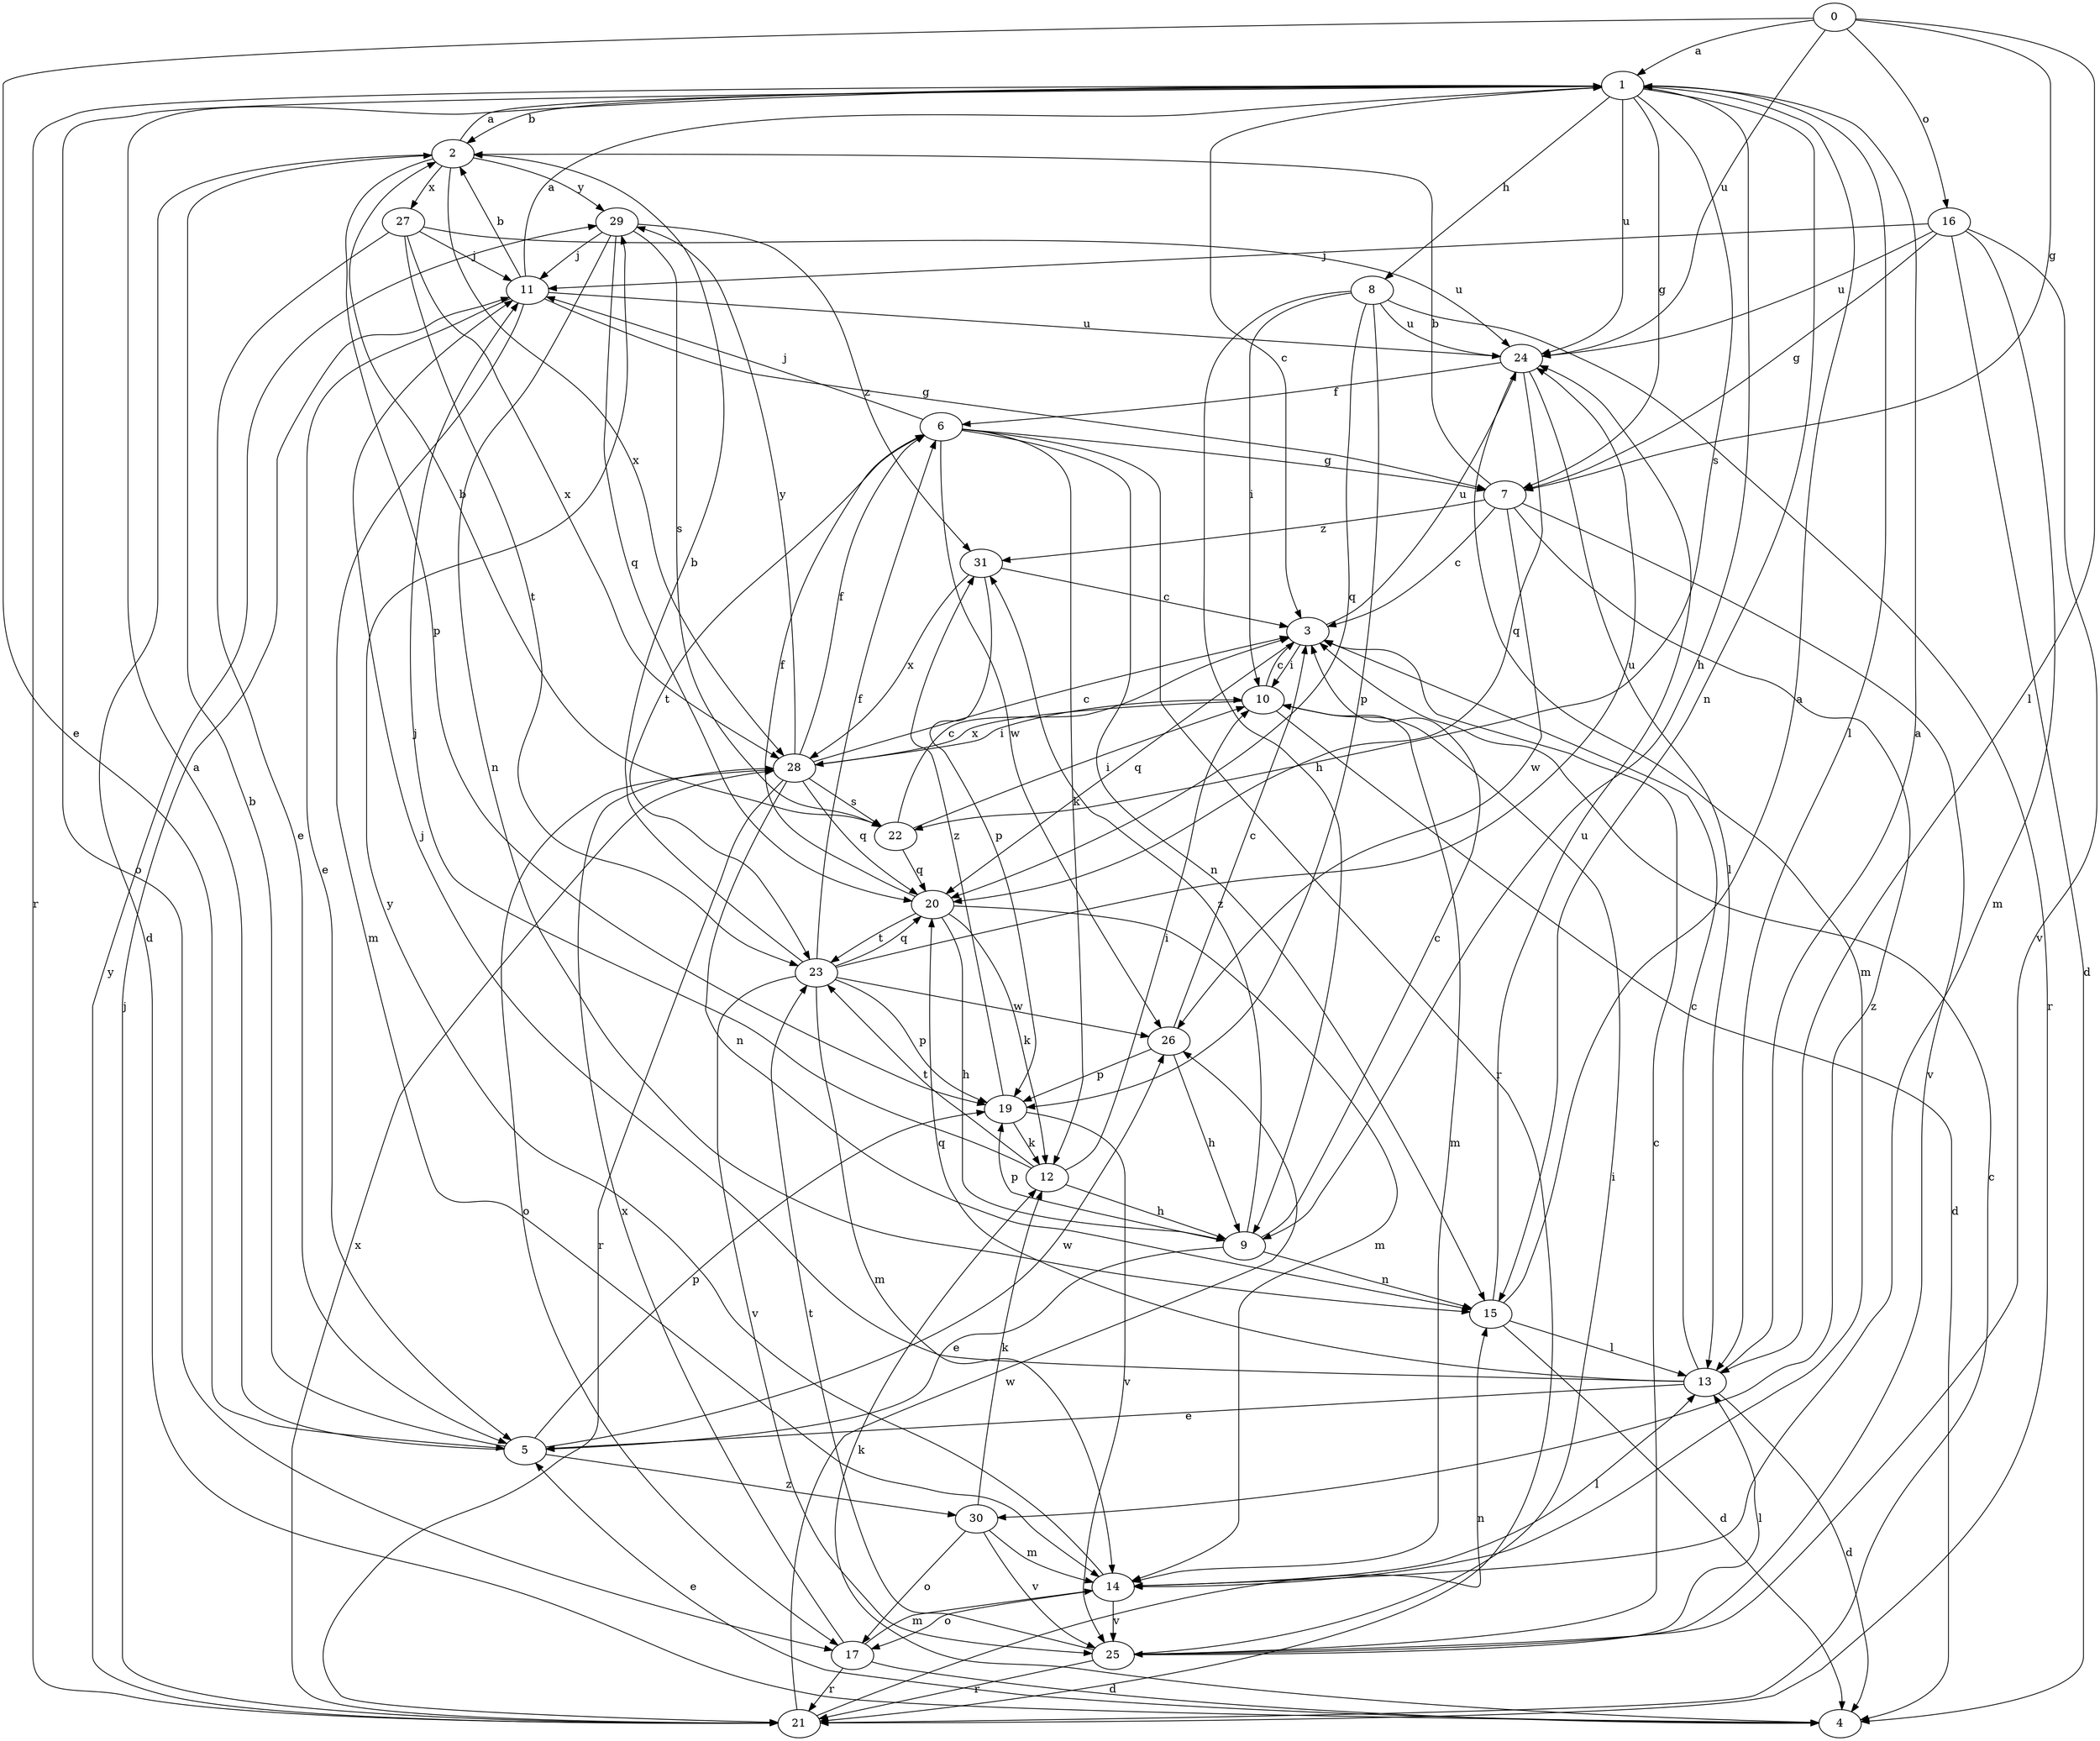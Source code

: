 strict digraph  {
0;
1;
2;
3;
4;
5;
6;
7;
8;
9;
10;
11;
12;
13;
14;
15;
16;
17;
19;
20;
21;
22;
23;
24;
25;
26;
27;
28;
29;
30;
31;
0 -> 1  [label=a];
0 -> 5  [label=e];
0 -> 7  [label=g];
0 -> 13  [label=l];
0 -> 16  [label=o];
0 -> 24  [label=u];
1 -> 2  [label=b];
1 -> 3  [label=c];
1 -> 7  [label=g];
1 -> 8  [label=h];
1 -> 9  [label=h];
1 -> 13  [label=l];
1 -> 15  [label=n];
1 -> 17  [label=o];
1 -> 21  [label=r];
1 -> 22  [label=s];
1 -> 24  [label=u];
2 -> 1  [label=a];
2 -> 4  [label=d];
2 -> 19  [label=p];
2 -> 27  [label=x];
2 -> 28  [label=x];
2 -> 29  [label=y];
3 -> 10  [label=i];
3 -> 20  [label=q];
3 -> 24  [label=u];
4 -> 5  [label=e];
4 -> 12  [label=k];
5 -> 1  [label=a];
5 -> 2  [label=b];
5 -> 19  [label=p];
5 -> 26  [label=w];
5 -> 30  [label=z];
6 -> 7  [label=g];
6 -> 11  [label=j];
6 -> 12  [label=k];
6 -> 15  [label=n];
6 -> 21  [label=r];
6 -> 23  [label=t];
6 -> 26  [label=w];
7 -> 2  [label=b];
7 -> 3  [label=c];
7 -> 25  [label=v];
7 -> 26  [label=w];
7 -> 30  [label=z];
7 -> 31  [label=z];
8 -> 9  [label=h];
8 -> 10  [label=i];
8 -> 19  [label=p];
8 -> 20  [label=q];
8 -> 21  [label=r];
8 -> 24  [label=u];
9 -> 3  [label=c];
9 -> 5  [label=e];
9 -> 15  [label=n];
9 -> 19  [label=p];
9 -> 31  [label=z];
10 -> 3  [label=c];
10 -> 4  [label=d];
10 -> 14  [label=m];
10 -> 28  [label=x];
11 -> 1  [label=a];
11 -> 2  [label=b];
11 -> 5  [label=e];
11 -> 7  [label=g];
11 -> 14  [label=m];
11 -> 24  [label=u];
12 -> 9  [label=h];
12 -> 10  [label=i];
12 -> 11  [label=j];
12 -> 23  [label=t];
13 -> 1  [label=a];
13 -> 3  [label=c];
13 -> 4  [label=d];
13 -> 5  [label=e];
13 -> 11  [label=j];
13 -> 20  [label=q];
14 -> 13  [label=l];
14 -> 17  [label=o];
14 -> 25  [label=v];
14 -> 29  [label=y];
15 -> 1  [label=a];
15 -> 4  [label=d];
15 -> 13  [label=l];
15 -> 24  [label=u];
16 -> 4  [label=d];
16 -> 7  [label=g];
16 -> 11  [label=j];
16 -> 14  [label=m];
16 -> 24  [label=u];
16 -> 25  [label=v];
17 -> 4  [label=d];
17 -> 14  [label=m];
17 -> 21  [label=r];
17 -> 28  [label=x];
19 -> 12  [label=k];
19 -> 25  [label=v];
19 -> 31  [label=z];
20 -> 6  [label=f];
20 -> 9  [label=h];
20 -> 12  [label=k];
20 -> 14  [label=m];
20 -> 23  [label=t];
21 -> 3  [label=c];
21 -> 11  [label=j];
21 -> 15  [label=n];
21 -> 26  [label=w];
21 -> 28  [label=x];
21 -> 29  [label=y];
22 -> 2  [label=b];
22 -> 3  [label=c];
22 -> 10  [label=i];
22 -> 20  [label=q];
23 -> 2  [label=b];
23 -> 6  [label=f];
23 -> 14  [label=m];
23 -> 19  [label=p];
23 -> 20  [label=q];
23 -> 24  [label=u];
23 -> 25  [label=v];
23 -> 26  [label=w];
24 -> 6  [label=f];
24 -> 13  [label=l];
24 -> 14  [label=m];
24 -> 20  [label=q];
25 -> 3  [label=c];
25 -> 10  [label=i];
25 -> 13  [label=l];
25 -> 21  [label=r];
25 -> 23  [label=t];
26 -> 3  [label=c];
26 -> 9  [label=h];
26 -> 19  [label=p];
27 -> 5  [label=e];
27 -> 11  [label=j];
27 -> 23  [label=t];
27 -> 24  [label=u];
27 -> 28  [label=x];
28 -> 3  [label=c];
28 -> 6  [label=f];
28 -> 10  [label=i];
28 -> 15  [label=n];
28 -> 17  [label=o];
28 -> 20  [label=q];
28 -> 21  [label=r];
28 -> 22  [label=s];
28 -> 29  [label=y];
29 -> 11  [label=j];
29 -> 15  [label=n];
29 -> 20  [label=q];
29 -> 22  [label=s];
29 -> 31  [label=z];
30 -> 12  [label=k];
30 -> 14  [label=m];
30 -> 17  [label=o];
30 -> 25  [label=v];
31 -> 3  [label=c];
31 -> 19  [label=p];
31 -> 28  [label=x];
}
